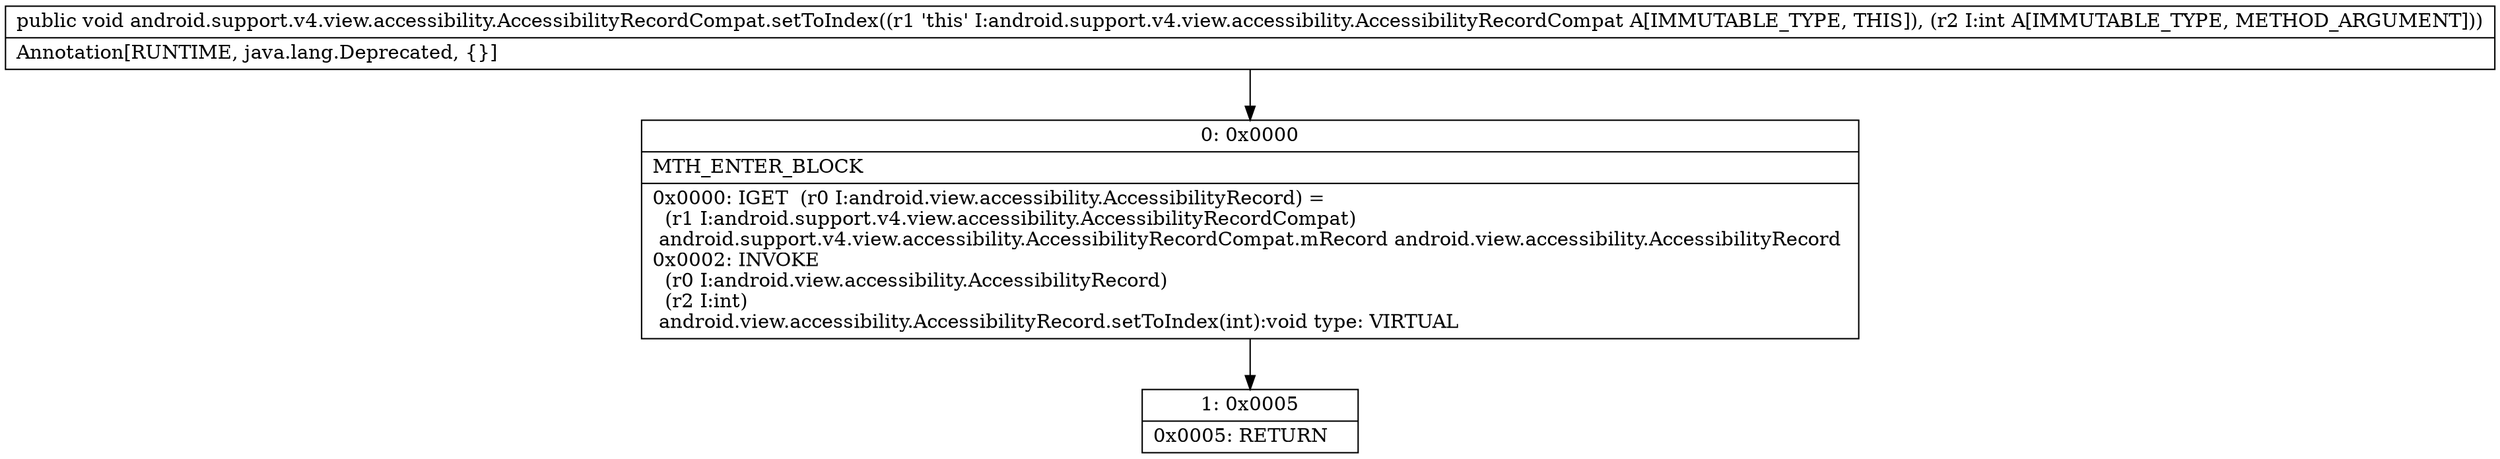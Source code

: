 digraph "CFG forandroid.support.v4.view.accessibility.AccessibilityRecordCompat.setToIndex(I)V" {
Node_0 [shape=record,label="{0\:\ 0x0000|MTH_ENTER_BLOCK\l|0x0000: IGET  (r0 I:android.view.accessibility.AccessibilityRecord) = \l  (r1 I:android.support.v4.view.accessibility.AccessibilityRecordCompat)\l android.support.v4.view.accessibility.AccessibilityRecordCompat.mRecord android.view.accessibility.AccessibilityRecord \l0x0002: INVOKE  \l  (r0 I:android.view.accessibility.AccessibilityRecord)\l  (r2 I:int)\l android.view.accessibility.AccessibilityRecord.setToIndex(int):void type: VIRTUAL \l}"];
Node_1 [shape=record,label="{1\:\ 0x0005|0x0005: RETURN   \l}"];
MethodNode[shape=record,label="{public void android.support.v4.view.accessibility.AccessibilityRecordCompat.setToIndex((r1 'this' I:android.support.v4.view.accessibility.AccessibilityRecordCompat A[IMMUTABLE_TYPE, THIS]), (r2 I:int A[IMMUTABLE_TYPE, METHOD_ARGUMENT]))  | Annotation[RUNTIME, java.lang.Deprecated, \{\}]\l}"];
MethodNode -> Node_0;
Node_0 -> Node_1;
}

